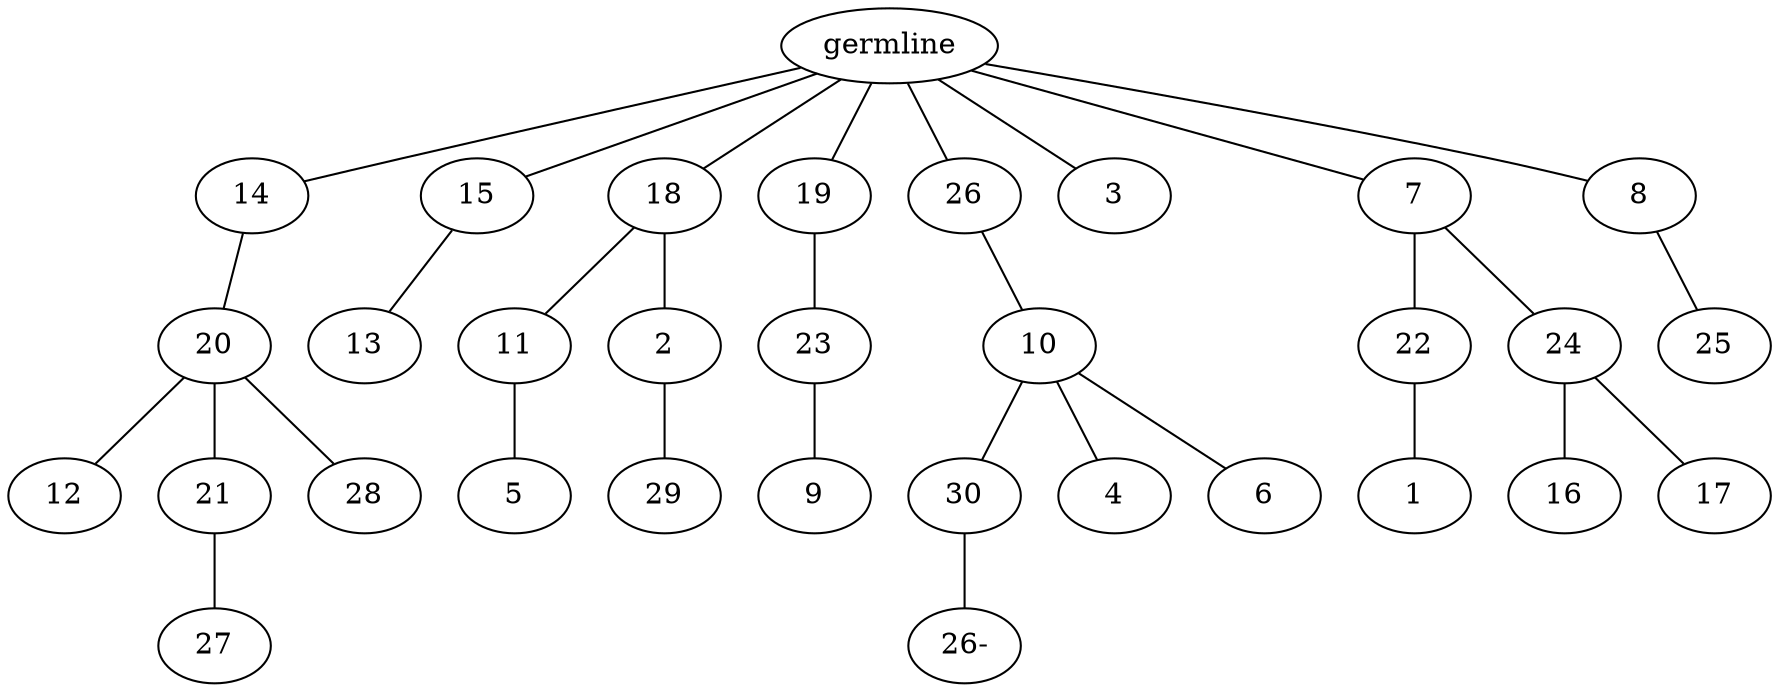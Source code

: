 graph tree {
    "140371888251616" [label="germline"];
    "140371888251808" [label="14"];
    "140371888252240" [label="20"];
    "140371888252672" [label="12"];
    "140371888252768" [label="21"];
    "140371888253296" [label="27"];
    "140371888253344" [label="28"];
    "140371888252144" [label="15"];
    "140371888253824" [label="13"];
    "140371888253008" [label="18"];
    "140371888254496" [label="11"];
    "140371888254928" [label="5"];
    "140371888254784" [label="2"];
    "140371888255568" [label="29"];
    "140371888251904" [label="19"];
    "140371888255712" [label="23"];
    "140371888256672" [label="9"];
    "140371888254400" [label="26"];
    "140371888257104" [label="10"];
    "140371888257632" [label="30"];
    "140371888256048" [label="26-"];
    "140371888257728" [label="4"];
    "140371888257968" [label="6"];
    "140371888256816" [label="3"];
    "140371888255856" [label="7"];
    "140371888258640" [label="22"];
    "140371888267616" [label="1"];
    "140371888258928" [label="24"];
    "140371888268144" [label="16"];
    "140371888268288" [label="17"];
    "140371888258304" [label="8"];
    "140371888268864" [label="25"];
    "140371888251616" -- "140371888251808";
    "140371888251616" -- "140371888252144";
    "140371888251616" -- "140371888253008";
    "140371888251616" -- "140371888251904";
    "140371888251616" -- "140371888254400";
    "140371888251616" -- "140371888256816";
    "140371888251616" -- "140371888255856";
    "140371888251616" -- "140371888258304";
    "140371888251808" -- "140371888252240";
    "140371888252240" -- "140371888252672";
    "140371888252240" -- "140371888252768";
    "140371888252240" -- "140371888253344";
    "140371888252768" -- "140371888253296";
    "140371888252144" -- "140371888253824";
    "140371888253008" -- "140371888254496";
    "140371888253008" -- "140371888254784";
    "140371888254496" -- "140371888254928";
    "140371888254784" -- "140371888255568";
    "140371888251904" -- "140371888255712";
    "140371888255712" -- "140371888256672";
    "140371888254400" -- "140371888257104";
    "140371888257104" -- "140371888257632";
    "140371888257104" -- "140371888257728";
    "140371888257104" -- "140371888257968";
    "140371888257632" -- "140371888256048";
    "140371888255856" -- "140371888258640";
    "140371888255856" -- "140371888258928";
    "140371888258640" -- "140371888267616";
    "140371888258928" -- "140371888268144";
    "140371888258928" -- "140371888268288";
    "140371888258304" -- "140371888268864";
}
